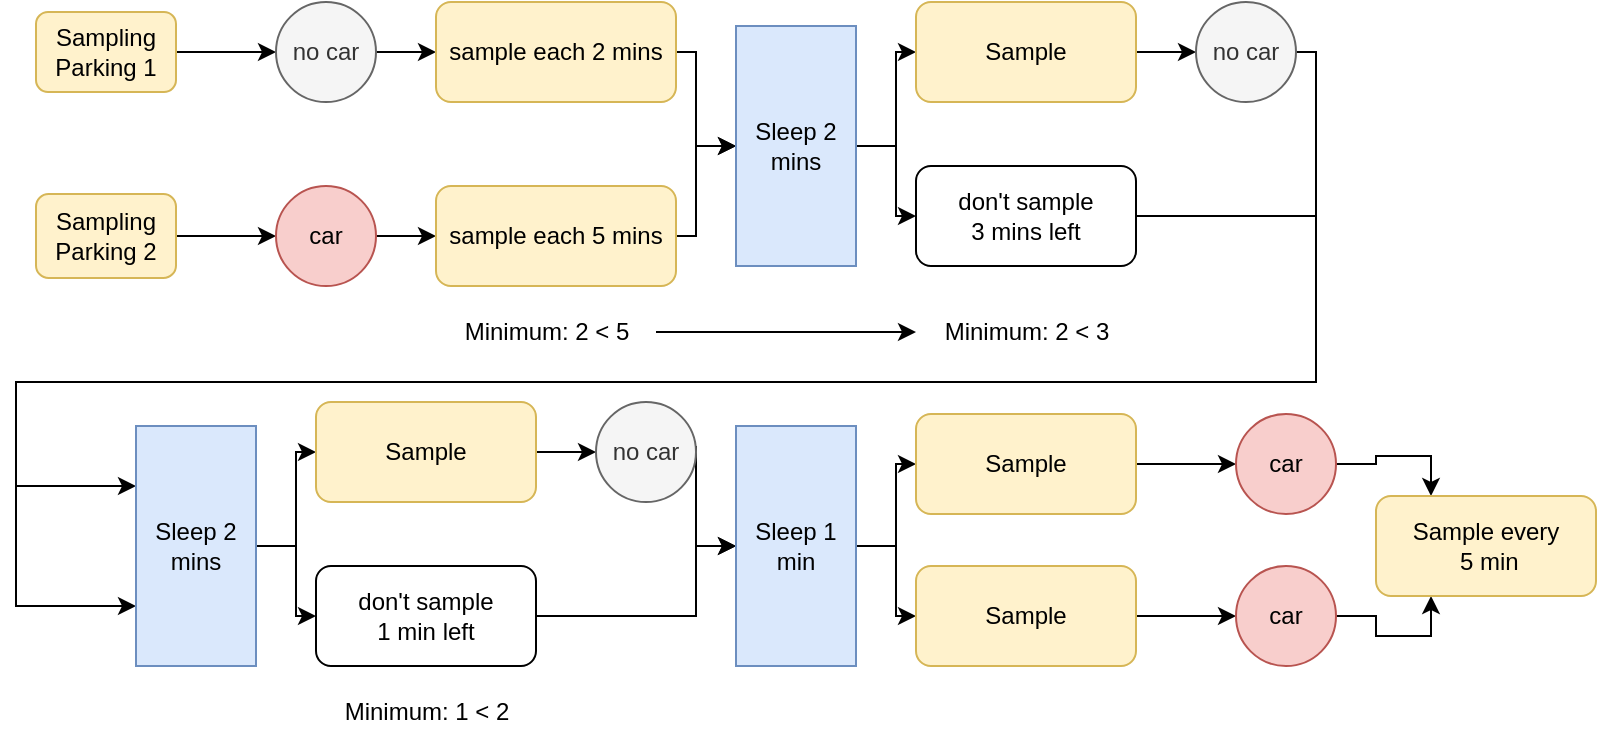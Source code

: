 <mxfile version="14.6.13" type="device"><diagram name="Page-1" id="FY96tSMim3YBWo0HmoBz"><mxGraphModel dx="768" dy="522" grid="1" gridSize="10" guides="1" tooltips="1" connect="1" arrows="1" fold="1" page="1" pageScale="1" pageWidth="827" pageHeight="583" math="0" shadow="0"><root><mxCell id="0"/><mxCell id="1" parent="0"/><mxCell id="WvNXpj2STwc5SYXLiX5c-3" value="" style="edgeStyle=orthogonalEdgeStyle;rounded=0;orthogonalLoop=1;jettySize=auto;html=1;" edge="1" parent="1" source="8oHz8B8vt7DuY_inNpPZ-4" target="8oHz8B8vt7DuY_inNpPZ-7"><mxGeometry relative="1" as="geometry"/></mxCell><mxCell id="8oHz8B8vt7DuY_inNpPZ-4" value="Sampling&lt;br&gt;Parking 1" style="rounded=1;whiteSpace=wrap;html=1;fillColor=#fff2cc;strokeColor=#d6b656;" parent="1" vertex="1"><mxGeometry x="29" y="25" width="70" height="40" as="geometry"/></mxCell><mxCell id="WvNXpj2STwc5SYXLiX5c-4" value="" style="edgeStyle=orthogonalEdgeStyle;rounded=0;orthogonalLoop=1;jettySize=auto;html=1;" edge="1" parent="1" source="8oHz8B8vt7DuY_inNpPZ-5" target="8oHz8B8vt7DuY_inNpPZ-9"><mxGeometry relative="1" as="geometry"/></mxCell><mxCell id="8oHz8B8vt7DuY_inNpPZ-5" value="Sampling&lt;br&gt;Parking 2" style="rounded=1;whiteSpace=wrap;html=1;fillColor=#fff2cc;strokeColor=#d6b656;" parent="1" vertex="1"><mxGeometry x="29" y="116" width="70" height="42" as="geometry"/></mxCell><mxCell id="WvNXpj2STwc5SYXLiX5c-6" value="" style="edgeStyle=orthogonalEdgeStyle;rounded=0;orthogonalLoop=1;jettySize=auto;html=1;" edge="1" parent="1" source="8oHz8B8vt7DuY_inNpPZ-7" target="8oHz8B8vt7DuY_inNpPZ-8"><mxGeometry relative="1" as="geometry"/></mxCell><mxCell id="8oHz8B8vt7DuY_inNpPZ-7" value="no car" style="ellipse;whiteSpace=wrap;html=1;aspect=fixed;fillColor=#f5f5f5;strokeColor=#666666;fontColor=#333333;" parent="1" vertex="1"><mxGeometry x="149" y="20" width="50" height="50" as="geometry"/></mxCell><mxCell id="WvNXpj2STwc5SYXLiX5c-8" value="" style="edgeStyle=orthogonalEdgeStyle;rounded=0;orthogonalLoop=1;jettySize=auto;html=1;" edge="1" parent="1" source="8oHz8B8vt7DuY_inNpPZ-8" target="8oHz8B8vt7DuY_inNpPZ-12"><mxGeometry relative="1" as="geometry"><Array as="points"><mxPoint x="359" y="45"/><mxPoint x="359" y="92"/></Array></mxGeometry></mxCell><mxCell id="8oHz8B8vt7DuY_inNpPZ-8" value="sample each 2 mins" style="rounded=1;whiteSpace=wrap;html=1;fillColor=#fff2cc;strokeColor=#d6b656;" parent="1" vertex="1"><mxGeometry x="229" y="20" width="120" height="50" as="geometry"/></mxCell><mxCell id="WvNXpj2STwc5SYXLiX5c-5" value="" style="edgeStyle=orthogonalEdgeStyle;rounded=0;orthogonalLoop=1;jettySize=auto;html=1;entryX=0;entryY=0.5;entryDx=0;entryDy=0;" edge="1" parent="1" source="8oHz8B8vt7DuY_inNpPZ-9" target="8oHz8B8vt7DuY_inNpPZ-11"><mxGeometry relative="1" as="geometry"/></mxCell><mxCell id="8oHz8B8vt7DuY_inNpPZ-9" value="car" style="ellipse;whiteSpace=wrap;html=1;aspect=fixed;fillColor=#f8cecc;strokeColor=#b85450;" parent="1" vertex="1"><mxGeometry x="149" y="112" width="50" height="50" as="geometry"/></mxCell><mxCell id="WvNXpj2STwc5SYXLiX5c-9" value="" style="edgeStyle=orthogonalEdgeStyle;rounded=0;orthogonalLoop=1;jettySize=auto;html=1;" edge="1" parent="1" source="8oHz8B8vt7DuY_inNpPZ-11" target="8oHz8B8vt7DuY_inNpPZ-12"><mxGeometry relative="1" as="geometry"><Array as="points"><mxPoint x="359" y="137"/><mxPoint x="359" y="92"/></Array></mxGeometry></mxCell><mxCell id="8oHz8B8vt7DuY_inNpPZ-11" value="sample each 5 mins" style="rounded=1;whiteSpace=wrap;html=1;fillColor=#fff2cc;strokeColor=#d6b656;" parent="1" vertex="1"><mxGeometry x="229" y="112" width="120" height="50" as="geometry"/></mxCell><mxCell id="WvNXpj2STwc5SYXLiX5c-10" style="edgeStyle=orthogonalEdgeStyle;rounded=0;orthogonalLoop=1;jettySize=auto;html=1;entryX=0;entryY=0.5;entryDx=0;entryDy=0;" edge="1" parent="1" source="8oHz8B8vt7DuY_inNpPZ-12" target="8oHz8B8vt7DuY_inNpPZ-13"><mxGeometry relative="1" as="geometry"/></mxCell><mxCell id="WvNXpj2STwc5SYXLiX5c-11" style="edgeStyle=orthogonalEdgeStyle;rounded=0;orthogonalLoop=1;jettySize=auto;html=1;" edge="1" parent="1" source="8oHz8B8vt7DuY_inNpPZ-12" target="8oHz8B8vt7DuY_inNpPZ-15"><mxGeometry relative="1" as="geometry"/></mxCell><mxCell id="8oHz8B8vt7DuY_inNpPZ-12" value="Sleep 2 mins" style="rounded=0;whiteSpace=wrap;html=1;direction=south;fillColor=#dae8fc;strokeColor=#6c8ebf;" parent="1" vertex="1"><mxGeometry x="379" y="32" width="60" height="120" as="geometry"/></mxCell><mxCell id="WvNXpj2STwc5SYXLiX5c-12" style="edgeStyle=orthogonalEdgeStyle;rounded=0;orthogonalLoop=1;jettySize=auto;html=1;entryX=0;entryY=0.5;entryDx=0;entryDy=0;" edge="1" parent="1" source="8oHz8B8vt7DuY_inNpPZ-13" target="8oHz8B8vt7DuY_inNpPZ-14"><mxGeometry relative="1" as="geometry"/></mxCell><mxCell id="8oHz8B8vt7DuY_inNpPZ-13" value="Sample" style="rounded=1;whiteSpace=wrap;html=1;fillColor=#fff2cc;strokeColor=#d6b656;" parent="1" vertex="1"><mxGeometry x="469" y="20" width="110" height="50" as="geometry"/></mxCell><mxCell id="WvNXpj2STwc5SYXLiX5c-13" style="edgeStyle=orthogonalEdgeStyle;rounded=0;orthogonalLoop=1;jettySize=auto;html=1;entryX=0.25;entryY=1;entryDx=0;entryDy=0;" edge="1" parent="1" source="8oHz8B8vt7DuY_inNpPZ-14" target="8oHz8B8vt7DuY_inNpPZ-17"><mxGeometry relative="1" as="geometry"><Array as="points"><mxPoint x="669" y="45"/><mxPoint x="669" y="210"/><mxPoint x="19" y="210"/><mxPoint x="19" y="262"/></Array></mxGeometry></mxCell><mxCell id="8oHz8B8vt7DuY_inNpPZ-14" value="no car" style="ellipse;whiteSpace=wrap;html=1;aspect=fixed;fillColor=#f5f5f5;strokeColor=#666666;fontColor=#333333;" parent="1" vertex="1"><mxGeometry x="609" y="20" width="50" height="50" as="geometry"/></mxCell><mxCell id="WvNXpj2STwc5SYXLiX5c-14" style="edgeStyle=orthogonalEdgeStyle;rounded=0;orthogonalLoop=1;jettySize=auto;html=1;entryX=0.75;entryY=1;entryDx=0;entryDy=0;" edge="1" parent="1" source="8oHz8B8vt7DuY_inNpPZ-15" target="8oHz8B8vt7DuY_inNpPZ-17"><mxGeometry relative="1" as="geometry"><Array as="points"><mxPoint x="669" y="127"/><mxPoint x="669" y="210"/><mxPoint x="19" y="210"/><mxPoint x="19" y="322"/></Array></mxGeometry></mxCell><mxCell id="8oHz8B8vt7DuY_inNpPZ-15" value="don't sample&lt;br&gt;3 mins left" style="rounded=1;whiteSpace=wrap;html=1;" parent="1" vertex="1"><mxGeometry x="469" y="102" width="110" height="50" as="geometry"/></mxCell><mxCell id="WvNXpj2STwc5SYXLiX5c-15" style="edgeStyle=orthogonalEdgeStyle;rounded=0;orthogonalLoop=1;jettySize=auto;html=1;entryX=0;entryY=0.5;entryDx=0;entryDy=0;" edge="1" parent="1" source="8oHz8B8vt7DuY_inNpPZ-17" target="8oHz8B8vt7DuY_inNpPZ-18"><mxGeometry relative="1" as="geometry"/></mxCell><mxCell id="WvNXpj2STwc5SYXLiX5c-16" style="edgeStyle=orthogonalEdgeStyle;rounded=0;orthogonalLoop=1;jettySize=auto;html=1;" edge="1" parent="1" source="8oHz8B8vt7DuY_inNpPZ-17" target="8oHz8B8vt7DuY_inNpPZ-20"><mxGeometry relative="1" as="geometry"/></mxCell><mxCell id="8oHz8B8vt7DuY_inNpPZ-17" value="Sleep 2 mins" style="rounded=0;whiteSpace=wrap;html=1;direction=south;fillColor=#dae8fc;strokeColor=#6c8ebf;" parent="1" vertex="1"><mxGeometry x="79" y="232" width="60" height="120" as="geometry"/></mxCell><mxCell id="WvNXpj2STwc5SYXLiX5c-17" style="edgeStyle=orthogonalEdgeStyle;rounded=0;orthogonalLoop=1;jettySize=auto;html=1;entryX=0;entryY=0.5;entryDx=0;entryDy=0;" edge="1" parent="1" source="8oHz8B8vt7DuY_inNpPZ-18" target="8oHz8B8vt7DuY_inNpPZ-19"><mxGeometry relative="1" as="geometry"/></mxCell><mxCell id="8oHz8B8vt7DuY_inNpPZ-18" value="Sample" style="rounded=1;whiteSpace=wrap;html=1;fillColor=#fff2cc;strokeColor=#d6b656;" parent="1" vertex="1"><mxGeometry x="169" y="220" width="110" height="50" as="geometry"/></mxCell><mxCell id="WvNXpj2STwc5SYXLiX5c-18" value="" style="edgeStyle=orthogonalEdgeStyle;rounded=0;orthogonalLoop=1;jettySize=auto;html=1;" edge="1" parent="1" target="8oHz8B8vt7DuY_inNpPZ-28"><mxGeometry relative="1" as="geometry"><mxPoint x="359" y="242" as="sourcePoint"/><Array as="points"><mxPoint x="359" y="292"/></Array></mxGeometry></mxCell><mxCell id="8oHz8B8vt7DuY_inNpPZ-19" value="no car" style="ellipse;whiteSpace=wrap;html=1;aspect=fixed;fillColor=#f5f5f5;strokeColor=#666666;fontColor=#333333;" parent="1" vertex="1"><mxGeometry x="309" y="220" width="50" height="50" as="geometry"/></mxCell><mxCell id="WvNXpj2STwc5SYXLiX5c-19" style="edgeStyle=orthogonalEdgeStyle;rounded=0;orthogonalLoop=1;jettySize=auto;html=1;" edge="1" parent="1" source="8oHz8B8vt7DuY_inNpPZ-20" target="8oHz8B8vt7DuY_inNpPZ-28"><mxGeometry relative="1" as="geometry"><Array as="points"><mxPoint x="359" y="327"/><mxPoint x="359" y="292"/></Array></mxGeometry></mxCell><mxCell id="8oHz8B8vt7DuY_inNpPZ-20" value="don't sample&lt;br&gt;1 min left" style="rounded=1;whiteSpace=wrap;html=1;" parent="1" vertex="1"><mxGeometry x="169" y="302" width="110" height="50" as="geometry"/></mxCell><mxCell id="8oHz8B8vt7DuY_inNpPZ-21" value="Minimum: 2 &amp;lt; 3" style="text;html=1;align=center;verticalAlign=middle;resizable=0;points=[];autosize=1;strokeColor=none;fillColor=none;" parent="1" vertex="1"><mxGeometry x="469" y="170" width="110" height="30" as="geometry"/></mxCell><mxCell id="8oHz8B8vt7DuY_inNpPZ-26" value="Minimum: 1 &amp;lt; 2" style="text;html=1;align=center;verticalAlign=middle;resizable=0;points=[];autosize=1;strokeColor=none;fillColor=none;" parent="1" vertex="1"><mxGeometry x="169" y="360" width="110" height="30" as="geometry"/></mxCell><mxCell id="WvNXpj2STwc5SYXLiX5c-22" value="" style="edgeStyle=orthogonalEdgeStyle;rounded=0;orthogonalLoop=1;jettySize=auto;html=1;" edge="1" parent="1" source="8oHz8B8vt7DuY_inNpPZ-27" target="8oHz8B8vt7DuY_inNpPZ-21"><mxGeometry relative="1" as="geometry"/></mxCell><mxCell id="8oHz8B8vt7DuY_inNpPZ-27" value="Minimum: 2 &amp;lt; 5" style="text;html=1;align=center;verticalAlign=middle;resizable=0;points=[];autosize=1;strokeColor=none;fillColor=none;" parent="1" vertex="1"><mxGeometry x="229" y="170" width="110" height="30" as="geometry"/></mxCell><mxCell id="WvNXpj2STwc5SYXLiX5c-27" style="edgeStyle=orthogonalEdgeStyle;rounded=0;orthogonalLoop=1;jettySize=auto;html=1;" edge="1" parent="1" source="8oHz8B8vt7DuY_inNpPZ-28" target="WvNXpj2STwc5SYXLiX5c-24"><mxGeometry relative="1" as="geometry"/></mxCell><mxCell id="WvNXpj2STwc5SYXLiX5c-28" style="edgeStyle=orthogonalEdgeStyle;rounded=0;orthogonalLoop=1;jettySize=auto;html=1;entryX=0;entryY=0.5;entryDx=0;entryDy=0;" edge="1" parent="1" source="8oHz8B8vt7DuY_inNpPZ-28" target="WvNXpj2STwc5SYXLiX5c-26"><mxGeometry relative="1" as="geometry"/></mxCell><mxCell id="8oHz8B8vt7DuY_inNpPZ-28" value="Sleep 1 min" style="rounded=0;whiteSpace=wrap;html=1;direction=south;fillColor=#dae8fc;strokeColor=#6c8ebf;" parent="1" vertex="1"><mxGeometry x="379" y="232" width="60" height="120" as="geometry"/></mxCell><mxCell id="WvNXpj2STwc5SYXLiX5c-29" style="edgeStyle=orthogonalEdgeStyle;rounded=0;orthogonalLoop=1;jettySize=auto;html=1;" edge="1" parent="1" source="WvNXpj2STwc5SYXLiX5c-24"><mxGeometry relative="1" as="geometry"><mxPoint x="629" y="251" as="targetPoint"/><Array as="points"><mxPoint x="629" y="251"/></Array></mxGeometry></mxCell><mxCell id="WvNXpj2STwc5SYXLiX5c-24" value="Sample" style="rounded=1;whiteSpace=wrap;html=1;fillColor=#fff2cc;strokeColor=#d6b656;" vertex="1" parent="1"><mxGeometry x="469" y="226" width="110" height="50" as="geometry"/></mxCell><mxCell id="WvNXpj2STwc5SYXLiX5c-33" value="" style="edgeStyle=orthogonalEdgeStyle;rounded=0;orthogonalLoop=1;jettySize=auto;html=1;" edge="1" parent="1" source="WvNXpj2STwc5SYXLiX5c-26" target="WvNXpj2STwc5SYXLiX5c-31"><mxGeometry relative="1" as="geometry"/></mxCell><mxCell id="WvNXpj2STwc5SYXLiX5c-26" value="Sample" style="rounded=1;whiteSpace=wrap;html=1;fillColor=#fff2cc;strokeColor=#d6b656;" vertex="1" parent="1"><mxGeometry x="469" y="302" width="110" height="50" as="geometry"/></mxCell><mxCell id="WvNXpj2STwc5SYXLiX5c-34" style="edgeStyle=orthogonalEdgeStyle;rounded=0;orthogonalLoop=1;jettySize=auto;html=1;entryX=0.25;entryY=0;entryDx=0;entryDy=0;" edge="1" parent="1" source="WvNXpj2STwc5SYXLiX5c-30" target="WvNXpj2STwc5SYXLiX5c-35"><mxGeometry relative="1" as="geometry"><mxPoint x="709" y="290" as="targetPoint"/></mxGeometry></mxCell><mxCell id="WvNXpj2STwc5SYXLiX5c-30" value="car" style="ellipse;whiteSpace=wrap;html=1;aspect=fixed;fillColor=#f8cecc;strokeColor=#b85450;" vertex="1" parent="1"><mxGeometry x="629" y="226" width="50" height="50" as="geometry"/></mxCell><mxCell id="WvNXpj2STwc5SYXLiX5c-36" style="edgeStyle=orthogonalEdgeStyle;rounded=0;orthogonalLoop=1;jettySize=auto;html=1;entryX=0.25;entryY=1;entryDx=0;entryDy=0;" edge="1" parent="1" source="WvNXpj2STwc5SYXLiX5c-31" target="WvNXpj2STwc5SYXLiX5c-35"><mxGeometry relative="1" as="geometry"/></mxCell><mxCell id="WvNXpj2STwc5SYXLiX5c-31" value="car" style="ellipse;whiteSpace=wrap;html=1;aspect=fixed;fillColor=#f8cecc;strokeColor=#b85450;" vertex="1" parent="1"><mxGeometry x="629" y="302" width="50" height="50" as="geometry"/></mxCell><mxCell id="WvNXpj2STwc5SYXLiX5c-35" value="Sample every&lt;br&gt;&amp;nbsp;5&amp;nbsp;min" style="rounded=1;whiteSpace=wrap;html=1;fillColor=#fff2cc;strokeColor=#d6b656;" vertex="1" parent="1"><mxGeometry x="699" y="267" width="110" height="50" as="geometry"/></mxCell></root></mxGraphModel></diagram></mxfile>